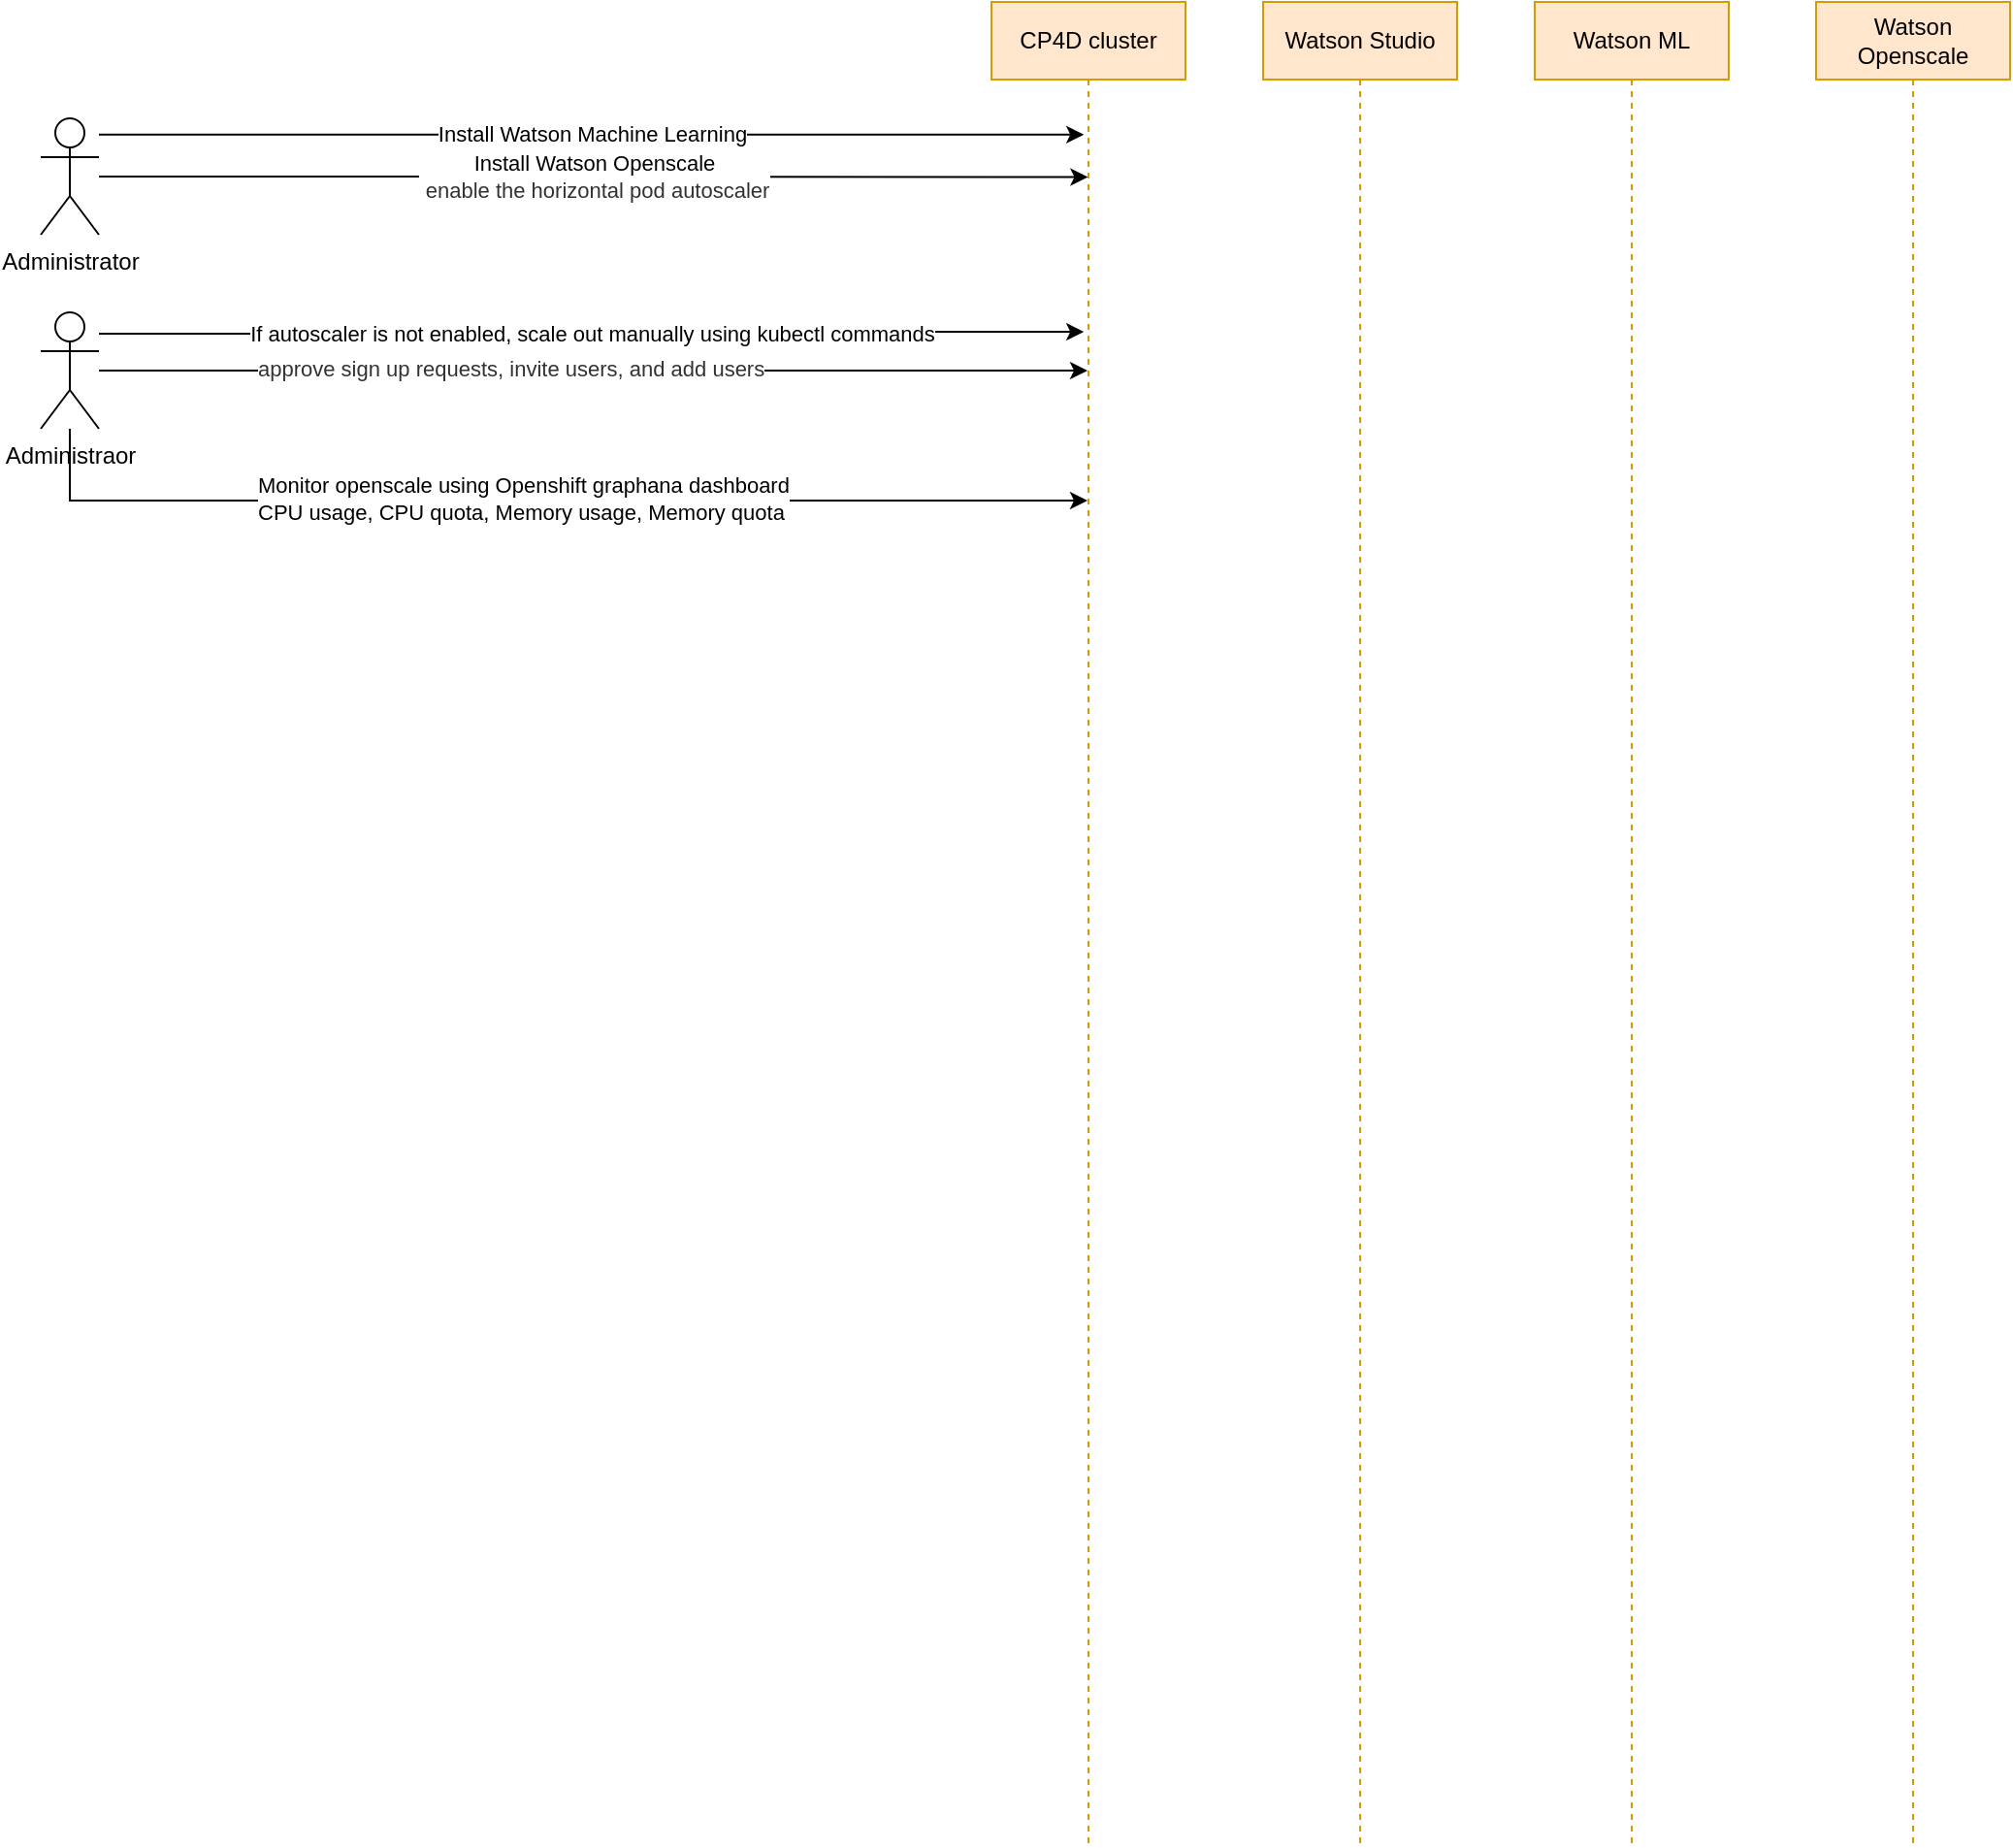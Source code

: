 <mxfile version="13.4.6" type="github">
  <diagram id="6HUkFr_TWw3kJBGQ35cn" name="Page-1">
    <mxGraphModel dx="1527" dy="347" grid="1" gridSize="10" guides="1" tooltips="1" connect="1" arrows="1" fold="1" page="1" pageScale="1" pageWidth="850" pageHeight="1100" math="0" shadow="0">
      <root>
        <mxCell id="0" />
        <mxCell id="1" parent="0" />
        <mxCell id="bhF4zg-Sx_7Qykf7fOIK-1" value="Watson Openscale" style="shape=umlLifeline;perimeter=lifelinePerimeter;whiteSpace=wrap;html=1;container=1;collapsible=0;recursiveResize=0;outlineConnect=0;fillColor=#ffe6cc;strokeColor=#d79b00;" vertex="1" parent="1">
          <mxGeometry x="425" y="60" width="100" height="950" as="geometry" />
        </mxCell>
        <mxCell id="bhF4zg-Sx_7Qykf7fOIK-2" value="Watson ML" style="shape=umlLifeline;perimeter=lifelinePerimeter;whiteSpace=wrap;html=1;container=1;collapsible=0;recursiveResize=0;outlineConnect=0;fillColor=#ffe6cc;strokeColor=#d79b00;" vertex="1" parent="1">
          <mxGeometry x="280" y="60" width="100" height="950" as="geometry" />
        </mxCell>
        <mxCell id="bhF4zg-Sx_7Qykf7fOIK-3" value="Watson Studio" style="shape=umlLifeline;perimeter=lifelinePerimeter;whiteSpace=wrap;html=1;container=1;collapsible=0;recursiveResize=0;outlineConnect=0;fillColor=#ffe6cc;strokeColor=#d79b00;" vertex="1" parent="1">
          <mxGeometry x="140" y="60" width="100" height="950" as="geometry" />
        </mxCell>
        <mxCell id="bhF4zg-Sx_7Qykf7fOIK-4" value="CP4D cluster" style="shape=umlLifeline;perimeter=lifelinePerimeter;whiteSpace=wrap;html=1;container=1;collapsible=0;recursiveResize=0;outlineConnect=0;fillColor=#ffe6cc;strokeColor=#d79b00;" vertex="1" parent="1">
          <mxGeometry y="60" width="100" height="950" as="geometry" />
        </mxCell>
        <mxCell id="bhF4zg-Sx_7Qykf7fOIK-6" value="Install Watson Openscale&lt;br&gt;&lt;span style=&quot;color: rgb(50 , 50 , 50)&quot;&gt;&lt;font style=&quot;font-size: 11px&quot;&gt;&amp;nbsp;enable the horizontal pod autoscaler&lt;/font&gt;&lt;/span&gt;" style="edgeStyle=orthogonalEdgeStyle;rounded=0;orthogonalLoop=1;jettySize=auto;html=1;entryX=0.497;entryY=0.095;entryDx=0;entryDy=0;entryPerimeter=0;" edge="1" parent="1" source="bhF4zg-Sx_7Qykf7fOIK-5" target="bhF4zg-Sx_7Qykf7fOIK-4">
          <mxGeometry relative="1" as="geometry" />
        </mxCell>
        <mxCell id="bhF4zg-Sx_7Qykf7fOIK-7" value="Install Watson Machine Learning" style="edgeStyle=orthogonalEdgeStyle;rounded=0;orthogonalLoop=1;jettySize=auto;html=1;entryX=0.476;entryY=0.072;entryDx=0;entryDy=0;entryPerimeter=0;" edge="1" parent="1" source="bhF4zg-Sx_7Qykf7fOIK-5" target="bhF4zg-Sx_7Qykf7fOIK-4">
          <mxGeometry relative="1" as="geometry">
            <Array as="points">
              <mxPoint x="-165" y="128" />
            </Array>
          </mxGeometry>
        </mxCell>
        <mxCell id="bhF4zg-Sx_7Qykf7fOIK-5" value="Administrator" style="shape=umlActor;verticalLabelPosition=bottom;verticalAlign=top;html=1;" vertex="1" parent="1">
          <mxGeometry x="-490" y="120" width="30" height="60" as="geometry" />
        </mxCell>
        <mxCell id="bhF4zg-Sx_7Qykf7fOIK-9" value="If autoscaler is not enabled, scale out manually using kubectl commands" style="edgeStyle=orthogonalEdgeStyle;rounded=0;orthogonalLoop=1;jettySize=auto;html=1;entryX=0.476;entryY=0.199;entryDx=0;entryDy=0;entryPerimeter=0;" edge="1" parent="1">
          <mxGeometry relative="1" as="geometry">
            <mxPoint x="-460" y="230.95" as="sourcePoint" />
            <mxPoint x="47.6" y="230.0" as="targetPoint" />
            <Array as="points">
              <mxPoint x="-206" y="230.95" />
              <mxPoint x="-206" y="229.95" />
            </Array>
          </mxGeometry>
        </mxCell>
        <mxCell id="bhF4zg-Sx_7Qykf7fOIK-10" style="edgeStyle=orthogonalEdgeStyle;rounded=0;orthogonalLoop=1;jettySize=auto;html=1;" edge="1" parent="1" source="bhF4zg-Sx_7Qykf7fOIK-8" target="bhF4zg-Sx_7Qykf7fOIK-4">
          <mxGeometry relative="1" as="geometry">
            <Array as="points">
              <mxPoint y="260" />
              <mxPoint y="260" />
            </Array>
          </mxGeometry>
        </mxCell>
        <mxCell id="bhF4zg-Sx_7Qykf7fOIK-11" value="&lt;span style=&quot;color: rgb(50 , 50 , 50)&quot;&gt;&lt;font style=&quot;font-size: 11px&quot;&gt;approve sign up requests, invite users, and add users&lt;/font&gt;&lt;/span&gt;" style="edgeLabel;html=1;align=left;verticalAlign=middle;resizable=0;points=[];" vertex="1" connectable="0" parent="bhF4zg-Sx_7Qykf7fOIK-10">
          <mxGeometry x="-0.252" y="1" relative="1" as="geometry">
            <mxPoint x="-110.86" y="-0.37" as="offset" />
          </mxGeometry>
        </mxCell>
        <mxCell id="bhF4zg-Sx_7Qykf7fOIK-12" style="edgeStyle=orthogonalEdgeStyle;rounded=0;orthogonalLoop=1;jettySize=auto;html=1;" edge="1" parent="1" source="bhF4zg-Sx_7Qykf7fOIK-8" target="bhF4zg-Sx_7Qykf7fOIK-4">
          <mxGeometry relative="1" as="geometry">
            <Array as="points">
              <mxPoint x="-475" y="317" />
            </Array>
          </mxGeometry>
        </mxCell>
        <mxCell id="bhF4zg-Sx_7Qykf7fOIK-13" value="Monitor openscale using Openshift graphana dashboard&lt;br&gt;CPU usage, CPU quota, Memory usage, Memory quota" style="edgeLabel;html=1;align=left;verticalAlign=middle;resizable=0;points=[];" vertex="1" connectable="0" parent="bhF4zg-Sx_7Qykf7fOIK-12">
          <mxGeometry x="-0.377" y="1" relative="1" as="geometry">
            <mxPoint x="-42.76" as="offset" />
          </mxGeometry>
        </mxCell>
        <mxCell id="bhF4zg-Sx_7Qykf7fOIK-8" value="Administraor" style="shape=umlActor;verticalLabelPosition=bottom;verticalAlign=top;html=1;" vertex="1" parent="1">
          <mxGeometry x="-490" y="220" width="30" height="60" as="geometry" />
        </mxCell>
      </root>
    </mxGraphModel>
  </diagram>
</mxfile>
